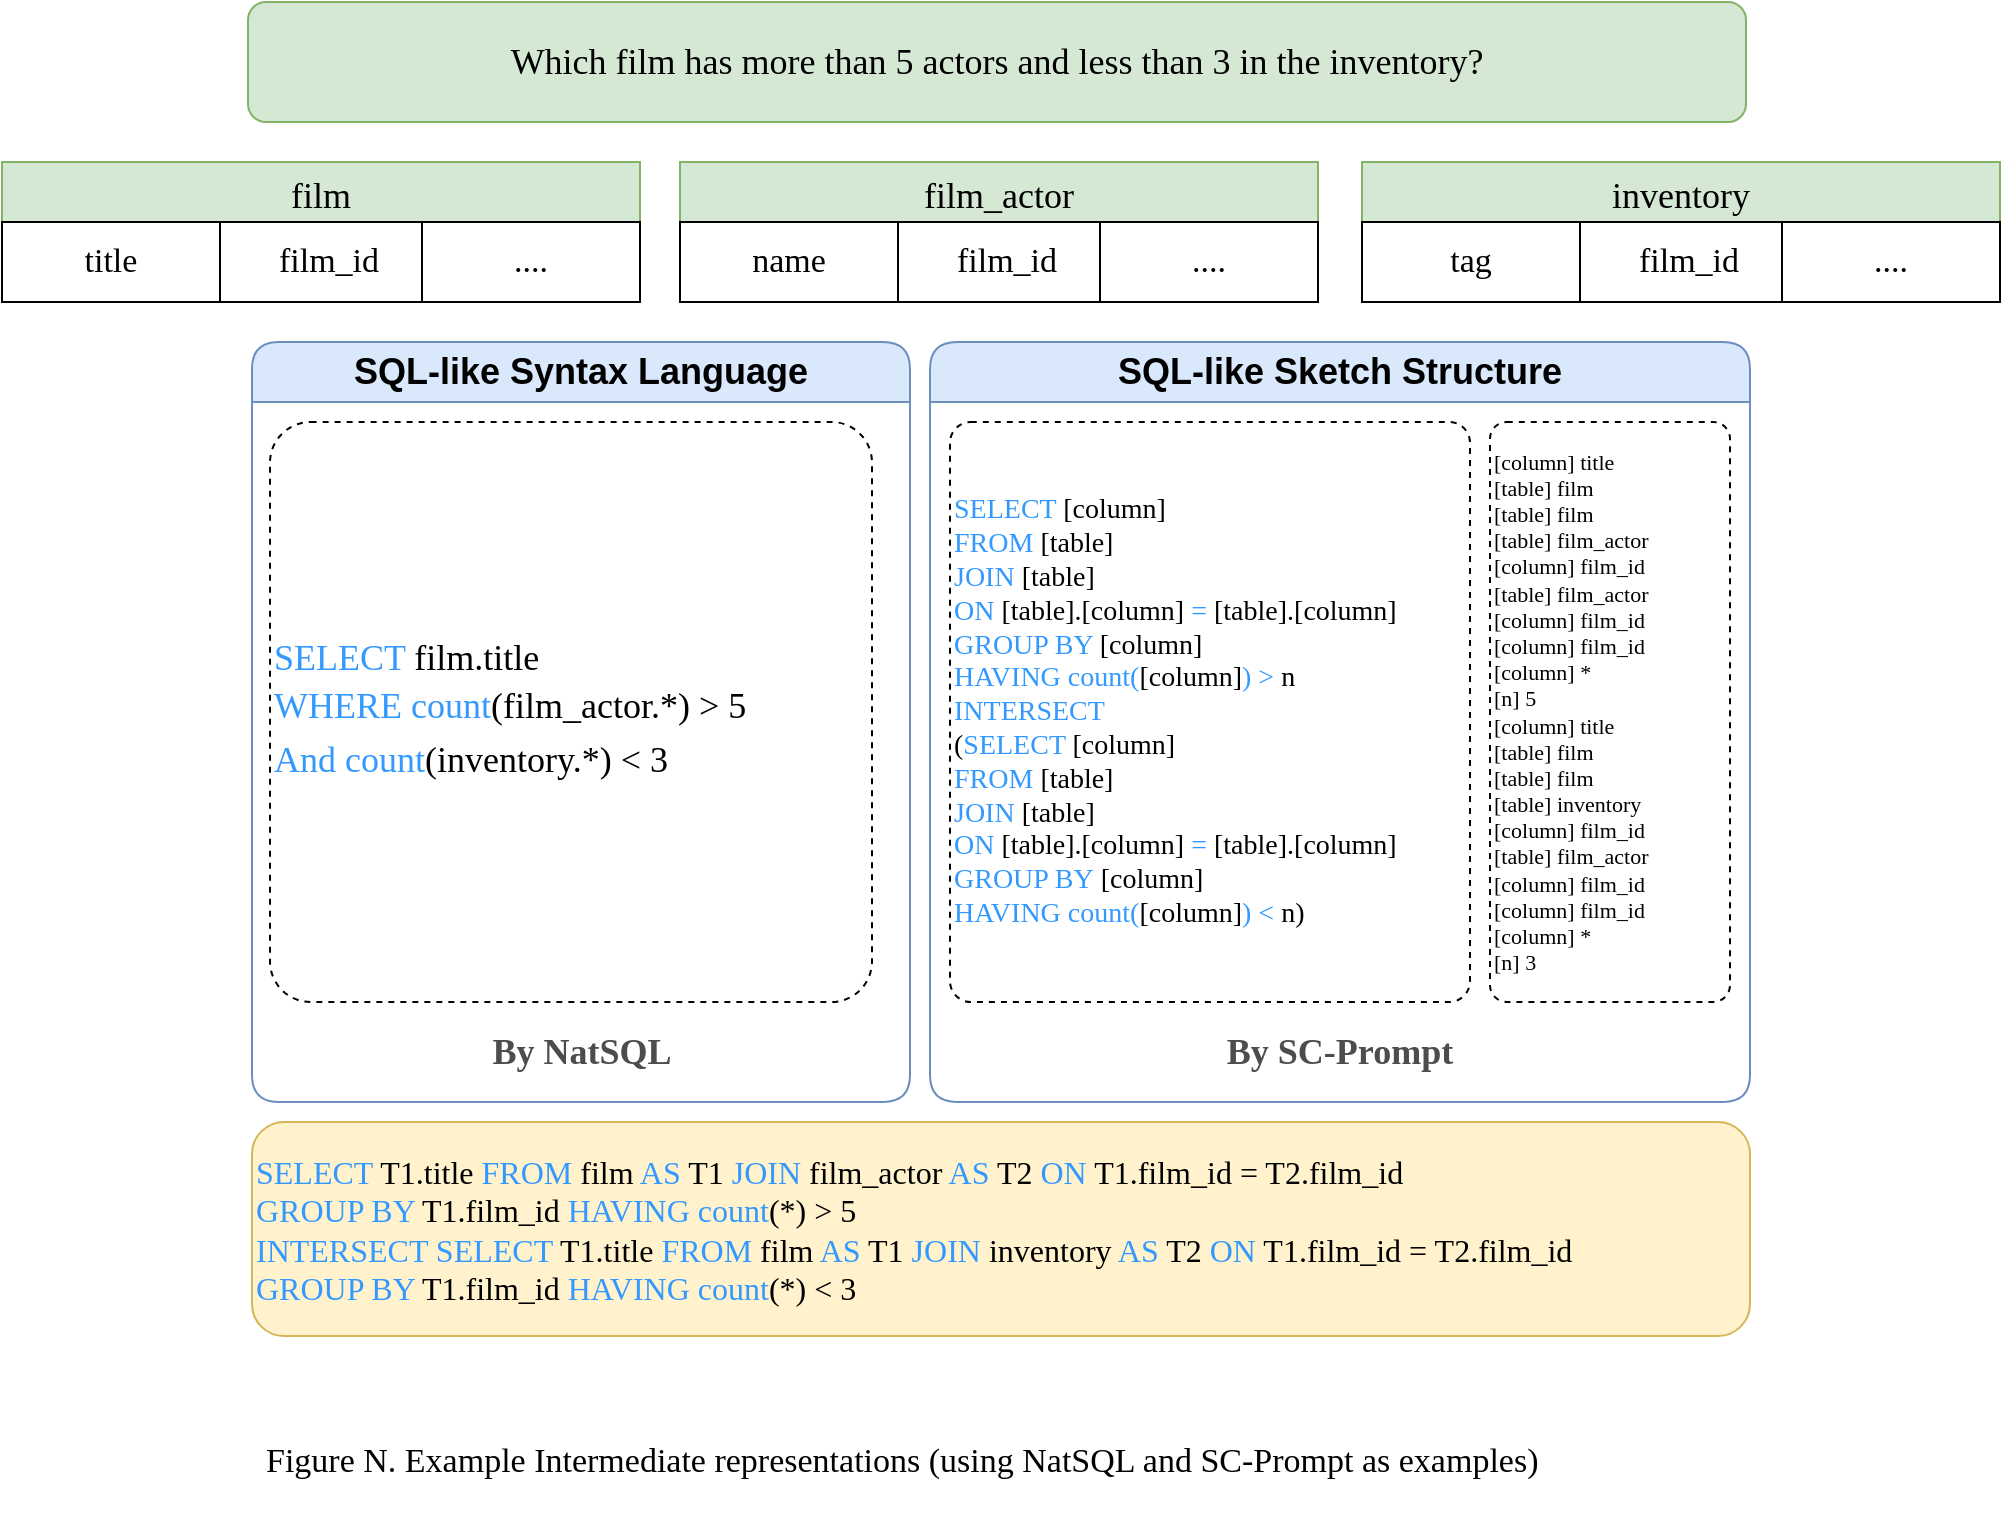 <mxfile version="24.6.3" type="github">
  <diagram id="R2lEEEUBdFMjLlhIrx00" name="Page-1">
    <mxGraphModel dx="3271" dy="837" grid="1" gridSize="10" guides="1" tooltips="1" connect="1" arrows="1" fold="1" page="1" pageScale="1" pageWidth="850" pageHeight="1100" math="0" shadow="0" extFonts="Permanent Marker^https://fonts.googleapis.com/css?family=Permanent+Marker">
      <root>
        <mxCell id="0" />
        <mxCell id="1" parent="0" />
        <mxCell id="QX0yu2BB7dJz-mTAqyrR-1" value="&lt;div class=&quot;page&quot; title=&quot;Page 2&quot; style=&quot;caret-color: rgb(0, 0, 0); color: rgb(0, 0, 0); text-align: start; font-size: 18px;&quot;&gt;&lt;div style=&quot;font-size: 18px;&quot; class=&quot;layoutArea&quot;&gt;&lt;div style=&quot;font-size: 18px;&quot; class=&quot;column&quot;&gt;&lt;p style=&quot;font-size: 18px;&quot;&gt;&lt;span style=&quot;font-size: 18px;&quot;&gt;Which film has more than 5 actors and less than 3 in the inventory?&lt;/span&gt;&lt;/p&gt;&lt;/div&gt;&lt;/div&gt;&lt;/div&gt;" style="rounded=1;whiteSpace=wrap;html=1;fillColor=#d5e8d4;strokeColor=#82b366;fontFamily=Comic Sans MS;fontSize=18;" parent="1" vertex="1">
          <mxGeometry x="-1241" y="190" width="749" height="60" as="geometry" />
        </mxCell>
        <UserObject label="&lt;font color=&quot;#3399ff&quot; style=&quot;font-size: 16px;&quot;&gt;SELECT &lt;/font&gt;T1.title &lt;font color=&quot;#3399ff&quot; style=&quot;font-size: 16px;&quot;&gt;FROM &lt;/font&gt;film &lt;font color=&quot;#3399ff&quot; style=&quot;font-size: 16px;&quot;&gt;AS &lt;/font&gt;T1 &lt;font color=&quot;#3399ff&quot; style=&quot;font-size: 16px;&quot;&gt;JOIN &lt;/font&gt;film_actor &lt;font color=&quot;#3399ff&quot; style=&quot;font-size: 16px;&quot;&gt;AS &lt;/font&gt;T2 &lt;font color=&quot;#3399ff&quot; style=&quot;font-size: 16px;&quot;&gt;ON &lt;/font&gt;T1.film_id = T2.film_id&amp;nbsp;&lt;div style=&quot;font-size: 16px;&quot;&gt;&lt;font color=&quot;#3399ff&quot; style=&quot;font-size: 16px;&quot;&gt;GROUP BY&lt;/font&gt; T1.film_id &lt;font color=&quot;#3399ff&quot; style=&quot;font-size: 16px;&quot;&gt;HAVING count&lt;/font&gt;(*) &amp;gt; 5&amp;nbsp;&lt;/div&gt;&lt;div style=&quot;font-size: 16px;&quot;&gt;&lt;font color=&quot;#3399ff&quot; style=&quot;font-size: 16px;&quot;&gt;INTERSECT SELECT&lt;/font&gt; T1.title &lt;font color=&quot;#3399ff&quot; style=&quot;font-size: 16px;&quot;&gt;FROM &lt;/font&gt;film &lt;font color=&quot;#3399ff&quot; style=&quot;font-size: 16px;&quot;&gt;AS &lt;/font&gt;T1 &lt;font color=&quot;#3399ff&quot; style=&quot;font-size: 16px;&quot;&gt;JOIN &lt;/font&gt;inventory &lt;font color=&quot;#3399ff&quot; style=&quot;font-size: 16px;&quot;&gt;AS &lt;/font&gt;T2 &lt;font color=&quot;#3399ff&quot; style=&quot;font-size: 16px;&quot;&gt;ON &lt;/font&gt;T1.film_id = T2.film_id&amp;nbsp;&lt;/div&gt;&lt;div style=&quot;font-size: 16px;&quot;&gt;&lt;font color=&quot;#3399ff&quot; style=&quot;font-size: 16px;&quot;&gt;GROUP BY &lt;/font&gt;T1.film_id &lt;font color=&quot;#3399ff&quot; style=&quot;font-size: 16px;&quot;&gt;HAVING count&lt;/font&gt;(*) &amp;lt; 3&lt;/div&gt;" link="&#xa;&lt;div style=&quot;font-size: 16px;&quot;&gt;&lt;font color=&quot;#3399ff&quot;&gt;SELECT &lt;/font&gt;T1.title &lt;font color=&quot;#3399ff&quot;&gt;FROM &lt;/font&gt;film &lt;font color=&quot;#3399ff&quot;&gt;AS &lt;/font&gt;T1 &lt;font color=&quot;#3399ff&quot;&gt;JOIN &lt;/font&gt;film_actor &lt;font color=&quot;#3399ff&quot;&gt;AS &lt;/font&gt;T2 &lt;font color=&quot;#3399ff&quot;&gt;ON &lt;/font&gt;T1.film_id = T2.film_id&amp;nbsp;&lt;/div&gt;&lt;div style=&quot;font-size: 16px;&quot;&gt;&lt;font color=&quot;#3399ff&quot;&gt;GROUP BY&lt;/font&gt; T1.film_id &lt;font color=&quot;#3399ff&quot;&gt;HAVING count&lt;/font&gt;(*) &amp;gt; 5&amp;nbsp;&lt;/div&gt;&lt;div style=&quot;font-size: 16px;&quot;&gt;&lt;font color=&quot;#3399ff&quot;&gt;INTERSECT SELECT&lt;/font&gt; T1.title &lt;font color=&quot;#3399ff&quot;&gt;FROM &lt;/font&gt;film &lt;font color=&quot;#3399ff&quot;&gt;AS &lt;/font&gt;T1 &lt;font color=&quot;#3399ff&quot;&gt;JOIN &lt;/font&gt;inventory &lt;font color=&quot;#3399ff&quot;&gt;AS &lt;/font&gt;T2 &lt;font color=&quot;#3399ff&quot;&gt;ON &lt;/font&gt;T1.film_id = T2.film_id&amp;nbsp;&lt;/div&gt;&lt;div style=&quot;font-size: 16px;&quot;&gt;&lt;font color=&quot;#3399ff&quot;&gt;GROUP BY &lt;/font&gt;T1.film_id &lt;font color=&quot;#3399ff&quot;&gt;HAVING count&lt;/font&gt;(*) &amp;lt; 3&lt;/div&gt;&#xa;&#xa;" id="QX0yu2BB7dJz-mTAqyrR-7">
          <mxCell style="rounded=1;whiteSpace=wrap;html=1;fillColor=#fff2cc;strokeColor=#d6b656;fontFamily=Comic Sans MS;fontSize=16;align=left;labelPosition=center;verticalLabelPosition=middle;verticalAlign=middle;" parent="1" vertex="1">
            <mxGeometry x="-1239" y="750" width="749" height="107" as="geometry" />
          </mxCell>
        </UserObject>
        <mxCell id="QX0yu2BB7dJz-mTAqyrR-16" value="SQL-like Syntax Language" style="swimlane;whiteSpace=wrap;html=1;fillColor=#dae8fc;strokeColor=#6c8ebf;rounded=1;startSize=30;fontSize=18;strokeWidth=1;" parent="1" vertex="1">
          <mxGeometry x="-1239" y="360" width="329" height="380" as="geometry" />
        </mxCell>
        <mxCell id="6qC9jWtNrOMXbiLZG_nK-1" value="&lt;font style=&quot;font-size: 18px;&quot;&gt;&lt;font style=&quot;font-size: 18px;&quot; color=&quot;#3399ff&quot;&gt;SELECT&lt;/font&gt;&lt;font style=&quot;font-size: 18px;&quot; color=&quot;#99ccff&quot;&gt; &lt;/font&gt;film.title&amp;nbsp;&lt;/font&gt;&lt;div style=&quot;font-size: 18px; line-height: 150%;&quot;&gt;&lt;font style=&quot;font-size: 18px;&quot;&gt;&lt;font style=&quot;font-size: 18px;&quot; color=&quot;#3399ff&quot;&gt;&lt;span style=&quot;font-size: 18px;&quot;&gt;WHERE count&lt;/span&gt;&lt;/font&gt;&lt;span style=&quot;font-size: 18px;&quot;&gt;(&lt;/span&gt;film_actor.*&lt;span style=&quot;font-size: 18px;&quot;&gt;) &amp;gt;&amp;nbsp;&lt;/span&gt;5&lt;/font&gt;&lt;/div&gt;&lt;div style=&quot;font-size: 18px; line-height: 150%;&quot;&gt;&lt;font style=&quot;font-size: 18px;&quot;&gt;&lt;font style=&quot;font-size: 18px;&quot; color=&quot;#3399ff&quot;&gt;&lt;span style=&quot;font-size: 18px;&quot;&gt;And count&lt;/span&gt;&lt;/font&gt;&lt;span style=&quot;font-size: 18px;&quot;&gt;(&lt;/span&gt;inventory.*&lt;span style=&quot;font-size: 18px;&quot;&gt;) &amp;lt;&amp;nbsp;&lt;/span&gt;3&lt;/font&gt;&lt;/div&gt;" style="rounded=1;whiteSpace=wrap;html=1;dashed=1;arcSize=7;align=left;fontFamily=Comic Sans MS;" vertex="1" parent="QX0yu2BB7dJz-mTAqyrR-16">
          <mxGeometry x="9" y="40" width="301" height="290" as="geometry" />
        </mxCell>
        <mxCell id="6qC9jWtNrOMXbiLZG_nK-2" value="By NatSQL" style="text;html=1;align=center;verticalAlign=middle;whiteSpace=wrap;rounded=0;fontSize=18;fontStyle=1;fontFamily=Times New Roman;fontColor=#4D4D4D;" vertex="1" parent="QX0yu2BB7dJz-mTAqyrR-16">
          <mxGeometry x="4.5" y="340" width="320" height="30" as="geometry" />
        </mxCell>
        <mxCell id="QX0yu2BB7dJz-mTAqyrR-17" value="SQL-like Sketch Structure" style="swimlane;whiteSpace=wrap;html=1;fillColor=#dae8fc;strokeColor=#6c8ebf;rounded=1;startSize=30;fontSize=18;strokeWidth=1;" parent="1" vertex="1">
          <mxGeometry x="-900" y="360" width="410" height="380" as="geometry" />
        </mxCell>
        <mxCell id="DOB1stPc7QMKQ5hxNXqe-1" value="&lt;div style=&quot;font-size: 14px;&quot;&gt;&lt;font color=&quot;#3399ff&quot;&gt;SELECT &lt;/font&gt;[column]&lt;br&gt;&lt;/div&gt;&lt;div style=&quot;font-size: 14px;&quot;&gt;&lt;font color=&quot;#3399ff&quot;&gt;FROM &lt;/font&gt;[table] &lt;br&gt;&lt;/div&gt;&lt;div style=&quot;font-size: 14px;&quot;&gt;&lt;font color=&quot;#3399ff&quot;&gt;JOIN &lt;/font&gt;[table]&lt;br&gt;&lt;/div&gt;&lt;div style=&quot;font-size: 14px;&quot;&gt;&lt;font color=&quot;#3399ff&quot;&gt;ON &lt;/font&gt;&lt;font color=&quot;#3399ff&quot;&gt;&lt;/font&gt;[table].[column] &lt;font color=&quot;#3399ff&quot;&gt;= &lt;/font&gt;&lt;font color=&quot;#3399ff&quot;&gt;&lt;/font&gt;[table].[column]&lt;/div&gt;&lt;div style=&quot;font-size: 14px;&quot;&gt;&lt;font color=&quot;#3399ff&quot;&gt;GROUP BY &lt;/font&gt;[column]&lt;/div&gt;&lt;div style=&quot;font-size: 14px;&quot;&gt;&lt;font color=&quot;#3399ff&quot;&gt;HAVING count(&lt;/font&gt;[column]&lt;font color=&quot;#3399ff&quot;&gt;) &amp;gt; &lt;/font&gt;n &lt;/div&gt;&lt;div style=&quot;font-size: 14px;&quot;&gt;&lt;font color=&quot;#3399ff&quot;&gt;INTERSECT&lt;/font&gt;&lt;/div&gt;&lt;div style=&quot;font-size: 14px;&quot;&gt;(&lt;font color=&quot;#3399ff&quot;&gt;SELECT &lt;/font&gt;[column]&lt;/div&gt;&lt;div style=&quot;font-size: 14px;&quot;&gt;&lt;font color=&quot;#3399ff&quot;&gt;FROM &lt;/font&gt;[table]&lt;/div&gt;&lt;div style=&quot;font-size: 14px;&quot;&gt;&lt;font color=&quot;#3399ff&quot;&gt;JOIN &lt;/font&gt;[table]&lt;/div&gt;&lt;div style=&quot;font-size: 14px;&quot;&gt;&lt;font color=&quot;#3399ff&quot;&gt;ON &lt;/font&gt;[table].[column] &lt;font color=&quot;#3399ff&quot;&gt;= &lt;/font&gt;&lt;font color=&quot;#3399ff&quot;&gt;&lt;/font&gt;[table].[column]&lt;/div&gt;&lt;div style=&quot;font-size: 14px;&quot;&gt;&lt;font color=&quot;#3399ff&quot;&gt;GROUP BY&lt;/font&gt;&amp;nbsp;[column]&lt;/div&gt;&lt;div style=&quot;font-size: 14px;&quot;&gt;&lt;font color=&quot;#3399ff&quot;&gt;HAVING&lt;/font&gt; &lt;font color=&quot;#3399ff&quot;&gt;count(&lt;/font&gt;[column]&lt;font color=&quot;#3399ff&quot;&gt;) &amp;lt; &lt;/font&gt;n)&lt;br style=&quot;font-size: 14px;&quot;&gt;&lt;/div&gt;" style="rounded=1;whiteSpace=wrap;html=1;dashed=1;arcSize=4;align=left;fontFamily=Comic Sans MS;" parent="QX0yu2BB7dJz-mTAqyrR-17" vertex="1">
          <mxGeometry x="10" y="40" width="260" height="290" as="geometry" />
        </mxCell>
        <mxCell id="DOB1stPc7QMKQ5hxNXqe-2" value="&lt;div style=&quot;font-size: 11px;&quot;&gt;[column] title &lt;font color=&quot;#3399ff&quot; style=&quot;font-size: 11px;&quot;&gt;&lt;/font&gt;&lt;/div&gt;&lt;div style=&quot;font-size: 11px;&quot;&gt;[table] film&lt;/div&gt;&lt;div style=&quot;font-size: 11px;&quot;&gt;[table] film&lt;/div&gt;&lt;div style=&quot;font-size: 11px;&quot;&gt;[table] film_actor&lt;br&gt;&lt;/div&gt;&lt;div style=&quot;font-size: 11px;&quot;&gt;[column] film_id&amp;nbsp; &lt;/div&gt;&lt;div style=&quot;font-size: 11px;&quot;&gt;[table] film_actor&lt;/div&gt;&lt;div style=&quot;font-size: 11px;&quot;&gt;[column] film_id&lt;/div&gt;&lt;div style=&quot;font-size: 11px;&quot;&gt;[column] film_id&lt;/div&gt;&lt;div style=&quot;font-size: 11px;&quot;&gt;[column] *&lt;/div&gt;&lt;div style=&quot;font-size: 11px;&quot;&gt;[n] 5&lt;br style=&quot;font-size: 11px;&quot;&gt;&lt;/div&gt;&lt;div style=&quot;font-size: 11px;&quot;&gt;[column] title &lt;font color=&quot;#3399ff&quot; style=&quot;font-size: 11px;&quot;&gt;&lt;/font&gt;&lt;/div&gt;&lt;div style=&quot;font-size: 11px;&quot;&gt;[table] film&lt;/div&gt;&lt;div style=&quot;font-size: 11px;&quot;&gt;[table] film&lt;/div&gt;&lt;div style=&quot;font-size: 11px;&quot;&gt;[table] inventory&lt;/div&gt;&lt;div style=&quot;font-size: 11px;&quot;&gt;[column] film_id&amp;nbsp; &lt;/div&gt;&lt;div style=&quot;font-size: 11px;&quot;&gt;[table] film_actor&lt;/div&gt;&lt;div style=&quot;font-size: 11px;&quot;&gt;[column] film_id&lt;/div&gt;&lt;div style=&quot;font-size: 11px;&quot;&gt;[column] film_id&lt;/div&gt;&lt;div style=&quot;font-size: 11px;&quot;&gt;[column] *&lt;/div&gt;[n] 3" style="rounded=1;whiteSpace=wrap;html=1;dashed=1;arcSize=7;align=left;fontFamily=Comic Sans MS;fontSize=11;" parent="QX0yu2BB7dJz-mTAqyrR-17" vertex="1">
          <mxGeometry x="280" y="40" width="120" height="290" as="geometry" />
        </mxCell>
        <mxCell id="6qC9jWtNrOMXbiLZG_nK-3" value="By SC-Prompt" style="text;html=1;align=center;verticalAlign=middle;whiteSpace=wrap;rounded=0;fontSize=18;fontStyle=1;fontFamily=Times New Roman;fontColor=#4D4D4D;" vertex="1" parent="QX0yu2BB7dJz-mTAqyrR-17">
          <mxGeometry x="10" y="340" width="390" height="30" as="geometry" />
        </mxCell>
        <mxCell id="6qC9jWtNrOMXbiLZG_nK-8" value="film" style="swimlane;startSize=30;rounded=0;fontSize=18;fillColor=#d5e8d4;strokeColor=#82b366;fontFamily=Comic Sans MS;fontStyle=0" vertex="1" parent="1">
          <mxGeometry x="-1364" y="270" width="319" height="70" as="geometry" />
        </mxCell>
        <mxCell id="6qC9jWtNrOMXbiLZG_nK-13" value="film_id" style="rounded=0;whiteSpace=wrap;html=1;fontFamily=Comic Sans MS;fontSize=17;" vertex="1" parent="6qC9jWtNrOMXbiLZG_nK-8">
          <mxGeometry x="109" y="30" width="109" height="40" as="geometry" />
        </mxCell>
        <mxCell id="6qC9jWtNrOMXbiLZG_nK-14" value="...." style="rounded=0;whiteSpace=wrap;html=1;fontFamily=Comic Sans MS;fontSize=17;" vertex="1" parent="6qC9jWtNrOMXbiLZG_nK-8">
          <mxGeometry x="210" y="30" width="109" height="40" as="geometry" />
        </mxCell>
        <mxCell id="6qC9jWtNrOMXbiLZG_nK-9" value="Figure N. Example Intermediate representations (using NatSQL and SC-Prompt as examples)" style="text;html=1;align=left;verticalAlign=middle;whiteSpace=wrap;rounded=0;fontFamily=Times New Roman;fontSize=17;" vertex="1" parent="1">
          <mxGeometry x="-1234" y="890" width="724" height="60" as="geometry" />
        </mxCell>
        <mxCell id="6qC9jWtNrOMXbiLZG_nK-10" value="title" style="rounded=0;whiteSpace=wrap;html=1;fontFamily=Comic Sans MS;fontSize=17;" vertex="1" parent="1">
          <mxGeometry x="-1364" y="300" width="109" height="40" as="geometry" />
        </mxCell>
        <mxCell id="6qC9jWtNrOMXbiLZG_nK-15" value="film_actor" style="swimlane;startSize=30;rounded=0;fontSize=18;fillColor=#d5e8d4;strokeColor=#82b366;fontFamily=Comic Sans MS;fontStyle=0" vertex="1" parent="1">
          <mxGeometry x="-1025" y="270" width="319" height="70" as="geometry" />
        </mxCell>
        <mxCell id="6qC9jWtNrOMXbiLZG_nK-16" value="film_id" style="rounded=0;whiteSpace=wrap;html=1;fontFamily=Comic Sans MS;fontSize=17;" vertex="1" parent="6qC9jWtNrOMXbiLZG_nK-15">
          <mxGeometry x="109" y="30" width="109" height="40" as="geometry" />
        </mxCell>
        <mxCell id="6qC9jWtNrOMXbiLZG_nK-17" value="...." style="rounded=0;whiteSpace=wrap;html=1;fontFamily=Comic Sans MS;fontSize=17;" vertex="1" parent="6qC9jWtNrOMXbiLZG_nK-15">
          <mxGeometry x="210" y="30" width="109" height="40" as="geometry" />
        </mxCell>
        <mxCell id="6qC9jWtNrOMXbiLZG_nK-18" value="name" style="rounded=0;whiteSpace=wrap;html=1;fontFamily=Comic Sans MS;fontSize=17;" vertex="1" parent="1">
          <mxGeometry x="-1025" y="300" width="109" height="40" as="geometry" />
        </mxCell>
        <mxCell id="6qC9jWtNrOMXbiLZG_nK-19" value="inventory" style="swimlane;startSize=30;rounded=0;fontSize=18;fillColor=#d5e8d4;strokeColor=#82b366;fontFamily=Comic Sans MS;fontStyle=0" vertex="1" parent="1">
          <mxGeometry x="-684" y="270" width="319" height="70" as="geometry" />
        </mxCell>
        <mxCell id="6qC9jWtNrOMXbiLZG_nK-20" value="film_id" style="rounded=0;whiteSpace=wrap;html=1;fontFamily=Comic Sans MS;fontSize=17;" vertex="1" parent="6qC9jWtNrOMXbiLZG_nK-19">
          <mxGeometry x="109" y="30" width="109" height="40" as="geometry" />
        </mxCell>
        <mxCell id="6qC9jWtNrOMXbiLZG_nK-21" value="...." style="rounded=0;whiteSpace=wrap;html=1;fontFamily=Comic Sans MS;fontSize=17;" vertex="1" parent="6qC9jWtNrOMXbiLZG_nK-19">
          <mxGeometry x="210" y="30" width="109" height="40" as="geometry" />
        </mxCell>
        <mxCell id="6qC9jWtNrOMXbiLZG_nK-22" value="tag" style="rounded=0;whiteSpace=wrap;html=1;fontFamily=Comic Sans MS;fontSize=17;" vertex="1" parent="1">
          <mxGeometry x="-684" y="300" width="109" height="40" as="geometry" />
        </mxCell>
      </root>
    </mxGraphModel>
  </diagram>
</mxfile>
